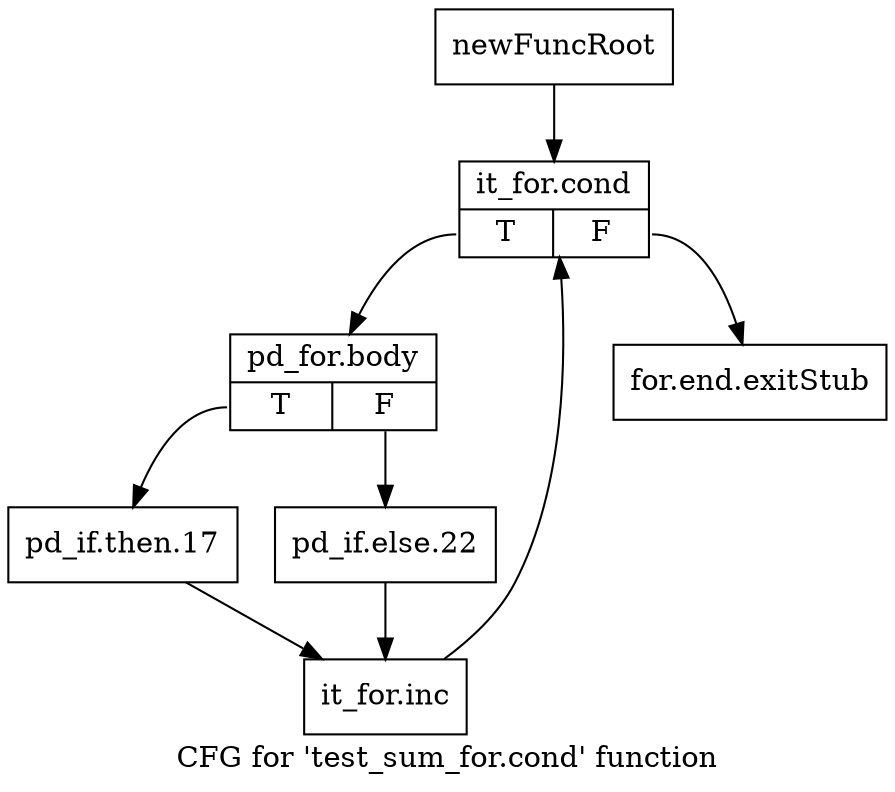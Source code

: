 digraph "CFG for 'test_sum_for.cond' function" {
	label="CFG for 'test_sum_for.cond' function";

	Node0x16d8780 [shape=record,label="{newFuncRoot}"];
	Node0x16d8780 -> Node0x16d8820;
	Node0x16d87d0 [shape=record,label="{for.end.exitStub}"];
	Node0x16d8820 [shape=record,label="{it_for.cond|{<s0>T|<s1>F}}"];
	Node0x16d8820:s0 -> Node0x16d8870;
	Node0x16d8820:s1 -> Node0x16d87d0;
	Node0x16d8870 [shape=record,label="{pd_for.body|{<s0>T|<s1>F}}"];
	Node0x16d8870:s0 -> Node0x16d8910;
	Node0x16d8870:s1 -> Node0x16d88c0;
	Node0x16d88c0 [shape=record,label="{pd_if.else.22}"];
	Node0x16d88c0 -> Node0x16d8960;
	Node0x16d8910 [shape=record,label="{pd_if.then.17}"];
	Node0x16d8910 -> Node0x16d8960;
	Node0x16d8960 [shape=record,label="{it_for.inc}"];
	Node0x16d8960 -> Node0x16d8820;
}
